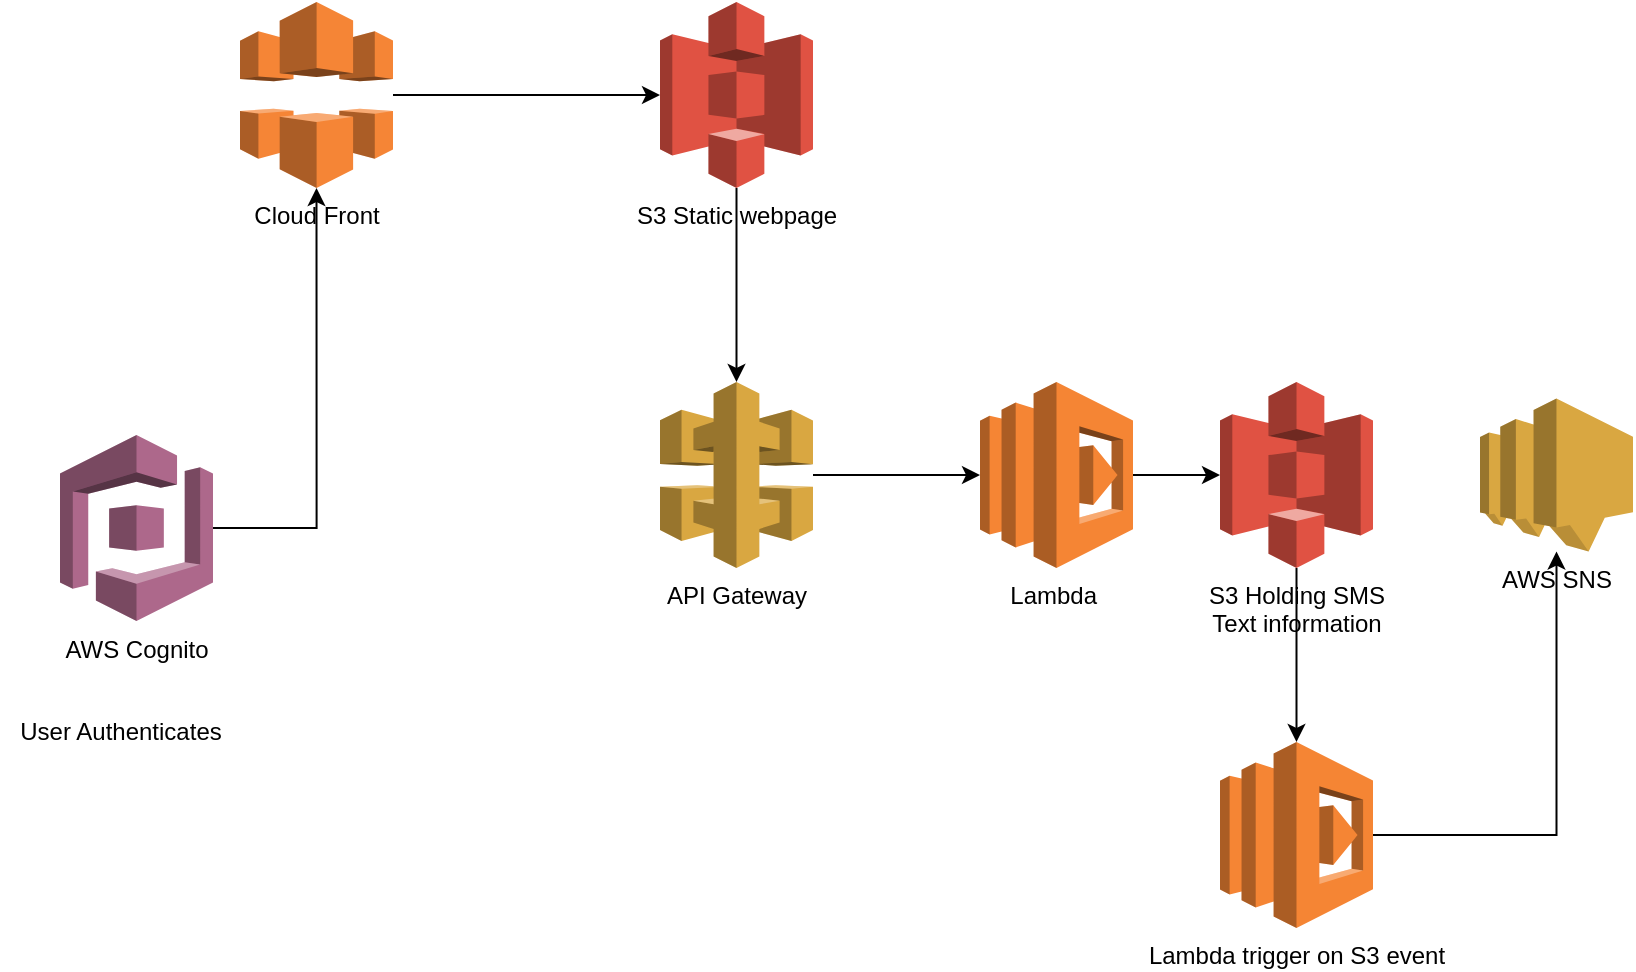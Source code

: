 <mxfile version="22.1.16" type="github">
  <diagram name="Page-1" id="BjehHrfEAL9PFBmuCVnp">
    <mxGraphModel dx="1354" dy="655" grid="1" gridSize="10" guides="1" tooltips="1" connect="1" arrows="1" fold="1" page="1" pageScale="1" pageWidth="827" pageHeight="1169" math="0" shadow="0">
      <root>
        <mxCell id="0" />
        <mxCell id="1" parent="0" />
        <mxCell id="e8o-Y00-ex-6M-R0XkLN-11" style="edgeStyle=orthogonalEdgeStyle;rounded=0;orthogonalLoop=1;jettySize=auto;html=1;" edge="1" parent="1" source="e8o-Y00-ex-6M-R0XkLN-1" target="e8o-Y00-ex-6M-R0XkLN-10">
          <mxGeometry relative="1" as="geometry" />
        </mxCell>
        <mxCell id="e8o-Y00-ex-6M-R0XkLN-1" value="Lambda&amp;nbsp;" style="outlineConnect=0;dashed=0;verticalLabelPosition=bottom;verticalAlign=top;align=center;html=1;shape=mxgraph.aws3.lambda;fillColor=#F58534;gradientColor=none;" vertex="1" parent="1">
          <mxGeometry x="490" y="710" width="76.5" height="93" as="geometry" />
        </mxCell>
        <mxCell id="e8o-Y00-ex-6M-R0XkLN-2" value="AWS Cognito" style="outlineConnect=0;dashed=0;verticalLabelPosition=bottom;verticalAlign=top;align=center;html=1;shape=mxgraph.aws3.cognito;fillColor=#AD688B;gradientColor=none;" vertex="1" parent="1">
          <mxGeometry x="30" y="736.5" width="76.5" height="93" as="geometry" />
        </mxCell>
        <mxCell id="e8o-Y00-ex-6M-R0XkLN-7" value="" style="edgeStyle=orthogonalEdgeStyle;rounded=0;orthogonalLoop=1;jettySize=auto;html=1;" edge="1" parent="1" source="e8o-Y00-ex-6M-R0XkLN-3" target="e8o-Y00-ex-6M-R0XkLN-4">
          <mxGeometry relative="1" as="geometry" />
        </mxCell>
        <mxCell id="e8o-Y00-ex-6M-R0XkLN-3" value="S3 Static webpage" style="outlineConnect=0;dashed=0;verticalLabelPosition=bottom;verticalAlign=top;align=center;html=1;shape=mxgraph.aws3.s3;fillColor=#E05243;gradientColor=none;" vertex="1" parent="1">
          <mxGeometry x="330" y="520" width="76.5" height="93" as="geometry" />
        </mxCell>
        <mxCell id="e8o-Y00-ex-6M-R0XkLN-4" value="API Gateway" style="outlineConnect=0;dashed=0;verticalLabelPosition=bottom;verticalAlign=top;align=center;html=1;shape=mxgraph.aws3.api_gateway;fillColor=#D9A741;gradientColor=none;" vertex="1" parent="1">
          <mxGeometry x="330" y="710" width="76.5" height="93" as="geometry" />
        </mxCell>
        <mxCell id="e8o-Y00-ex-6M-R0XkLN-9" style="edgeStyle=orthogonalEdgeStyle;rounded=0;orthogonalLoop=1;jettySize=auto;html=1;entryX=0;entryY=0.5;entryDx=0;entryDy=0;entryPerimeter=0;" edge="1" parent="1" source="e8o-Y00-ex-6M-R0XkLN-4" target="e8o-Y00-ex-6M-R0XkLN-1">
          <mxGeometry relative="1" as="geometry" />
        </mxCell>
        <mxCell id="e8o-Y00-ex-6M-R0XkLN-10" value="S3 Holding SMS &lt;br&gt;Text information" style="outlineConnect=0;dashed=0;verticalLabelPosition=bottom;verticalAlign=top;align=center;html=1;shape=mxgraph.aws3.s3;fillColor=#E05243;gradientColor=none;" vertex="1" parent="1">
          <mxGeometry x="610" y="710" width="76.5" height="93" as="geometry" />
        </mxCell>
        <mxCell id="e8o-Y00-ex-6M-R0XkLN-17" style="edgeStyle=orthogonalEdgeStyle;rounded=0;orthogonalLoop=1;jettySize=auto;html=1;" edge="1" parent="1" source="e8o-Y00-ex-6M-R0XkLN-14" target="e8o-Y00-ex-6M-R0XkLN-16">
          <mxGeometry relative="1" as="geometry" />
        </mxCell>
        <mxCell id="e8o-Y00-ex-6M-R0XkLN-14" value="Lambda trigger on S3 event" style="outlineConnect=0;dashed=0;verticalLabelPosition=bottom;verticalAlign=top;align=center;html=1;shape=mxgraph.aws3.lambda;fillColor=#F58534;gradientColor=none;" vertex="1" parent="1">
          <mxGeometry x="610" y="890" width="76.5" height="93" as="geometry" />
        </mxCell>
        <mxCell id="e8o-Y00-ex-6M-R0XkLN-15" style="edgeStyle=orthogonalEdgeStyle;rounded=0;orthogonalLoop=1;jettySize=auto;html=1;entryX=0.5;entryY=0;entryDx=0;entryDy=0;entryPerimeter=0;" edge="1" parent="1" source="e8o-Y00-ex-6M-R0XkLN-10" target="e8o-Y00-ex-6M-R0XkLN-14">
          <mxGeometry relative="1" as="geometry" />
        </mxCell>
        <mxCell id="e8o-Y00-ex-6M-R0XkLN-16" value="AWS SNS" style="outlineConnect=0;dashed=0;verticalLabelPosition=bottom;verticalAlign=top;align=center;html=1;shape=mxgraph.aws3.sns;fillColor=#D9A741;gradientColor=none;" vertex="1" parent="1">
          <mxGeometry x="740" y="718.25" width="76.5" height="76.5" as="geometry" />
        </mxCell>
        <mxCell id="e8o-Y00-ex-6M-R0XkLN-18" value="Cloud Front" style="outlineConnect=0;dashed=0;verticalLabelPosition=bottom;verticalAlign=top;align=center;html=1;shape=mxgraph.aws3.cloudfront;fillColor=#F58536;gradientColor=none;" vertex="1" parent="1">
          <mxGeometry x="120" y="520" width="76.5" height="93" as="geometry" />
        </mxCell>
        <mxCell id="e8o-Y00-ex-6M-R0XkLN-20" style="edgeStyle=orthogonalEdgeStyle;rounded=0;orthogonalLoop=1;jettySize=auto;html=1;entryX=0.5;entryY=1;entryDx=0;entryDy=0;entryPerimeter=0;" edge="1" parent="1" source="e8o-Y00-ex-6M-R0XkLN-2" target="e8o-Y00-ex-6M-R0XkLN-18">
          <mxGeometry relative="1" as="geometry" />
        </mxCell>
        <mxCell id="e8o-Y00-ex-6M-R0XkLN-21" style="edgeStyle=orthogonalEdgeStyle;rounded=0;orthogonalLoop=1;jettySize=auto;html=1;entryX=0;entryY=0.5;entryDx=0;entryDy=0;entryPerimeter=0;" edge="1" parent="1" source="e8o-Y00-ex-6M-R0XkLN-18" target="e8o-Y00-ex-6M-R0XkLN-3">
          <mxGeometry relative="1" as="geometry" />
        </mxCell>
        <mxCell id="e8o-Y00-ex-6M-R0XkLN-22" value="User Authenticates" style="text;html=1;align=center;verticalAlign=middle;resizable=0;points=[];autosize=1;strokeColor=none;fillColor=none;" vertex="1" parent="1">
          <mxGeometry y="870" width="120" height="30" as="geometry" />
        </mxCell>
      </root>
    </mxGraphModel>
  </diagram>
</mxfile>
